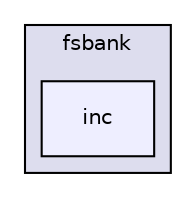 digraph "fmod/android/fmodstudioapi10503android/api/fsbank/inc" {
  compound=true
  node [ fontsize="10", fontname="Helvetica"];
  edge [ labelfontsize="10", labelfontname="Helvetica"];
  subgraph clusterdir_59c0545bd291925d51a187ad2c6c1353 {
    graph [ bgcolor="#ddddee", pencolor="black", label="fsbank" fontname="Helvetica", fontsize="10", URL="dir_59c0545bd291925d51a187ad2c6c1353.html"]
  dir_e7020876ee0cd4db8ccc3b510b62708d [shape=box, label="inc", style="filled", fillcolor="#eeeeff", pencolor="black", URL="dir_e7020876ee0cd4db8ccc3b510b62708d.html"];
  }
}
